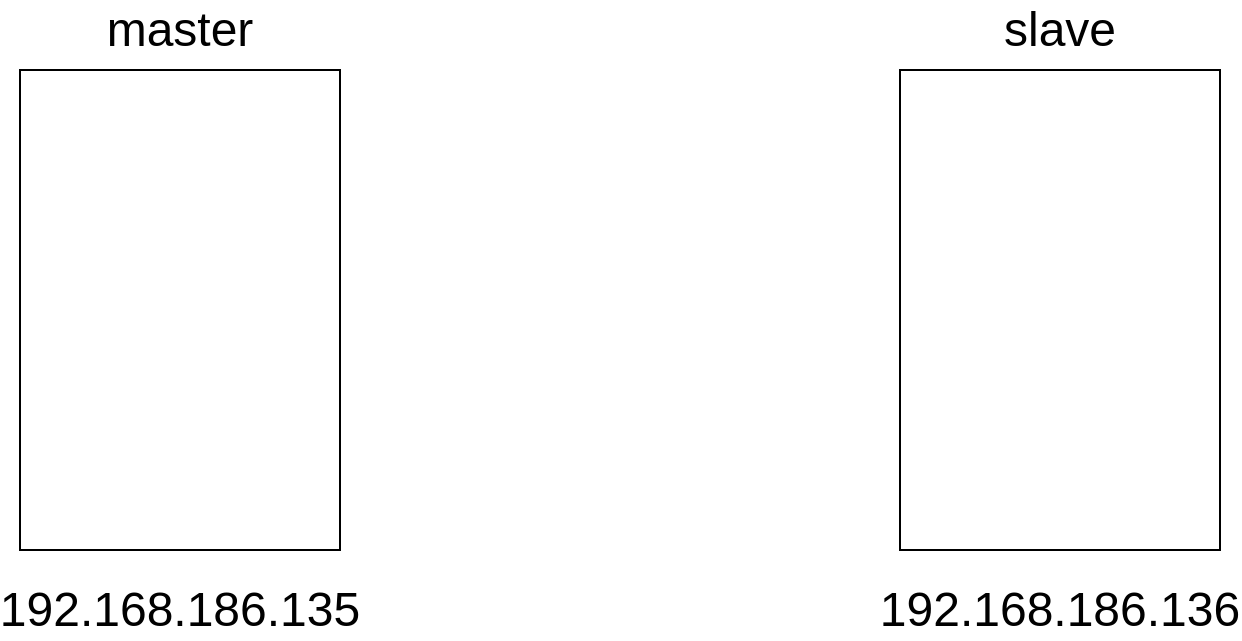 <mxfile version="14.5.4" type="github">
  <diagram id="UK1oplZtVHk2g0x_dDSM" name="Page-1">
    <mxGraphModel dx="782" dy="413" grid="1" gridSize="10" guides="1" tooltips="1" connect="1" arrows="1" fold="1" page="1" pageScale="1" pageWidth="827" pageHeight="1169" math="0" shadow="0">
      <root>
        <mxCell id="0" />
        <mxCell id="1" parent="0" />
        <mxCell id="QV4RheT-G8MWhwkYlfRH-1" value="" style="rounded=0;whiteSpace=wrap;html=1;" vertex="1" parent="1">
          <mxGeometry x="120" y="240" width="160" height="240" as="geometry" />
        </mxCell>
        <mxCell id="QV4RheT-G8MWhwkYlfRH-3" value="" style="rounded=0;whiteSpace=wrap;html=1;" vertex="1" parent="1">
          <mxGeometry x="560" y="240" width="160" height="240" as="geometry" />
        </mxCell>
        <mxCell id="QV4RheT-G8MWhwkYlfRH-4" value="master" style="text;html=1;strokeColor=none;fillColor=none;align=center;verticalAlign=middle;whiteSpace=wrap;rounded=0;fontSize=24;" vertex="1" parent="1">
          <mxGeometry x="170" y="210" width="60" height="20" as="geometry" />
        </mxCell>
        <mxCell id="QV4RheT-G8MWhwkYlfRH-5" value="slave" style="text;html=1;strokeColor=none;fillColor=none;align=center;verticalAlign=middle;whiteSpace=wrap;rounded=0;fontSize=24;" vertex="1" parent="1">
          <mxGeometry x="610" y="210" width="60" height="20" as="geometry" />
        </mxCell>
        <mxCell id="QV4RheT-G8MWhwkYlfRH-6" value="192.168.186.135" style="text;html=1;strokeColor=none;fillColor=none;align=center;verticalAlign=middle;whiteSpace=wrap;rounded=0;fontSize=24;" vertex="1" parent="1">
          <mxGeometry x="180" y="500" width="40" height="20" as="geometry" />
        </mxCell>
        <mxCell id="QV4RheT-G8MWhwkYlfRH-7" value="192.168.186.136" style="text;html=1;strokeColor=none;fillColor=none;align=center;verticalAlign=middle;whiteSpace=wrap;rounded=0;fontSize=24;" vertex="1" parent="1">
          <mxGeometry x="620" y="500" width="40" height="20" as="geometry" />
        </mxCell>
      </root>
    </mxGraphModel>
  </diagram>
</mxfile>
